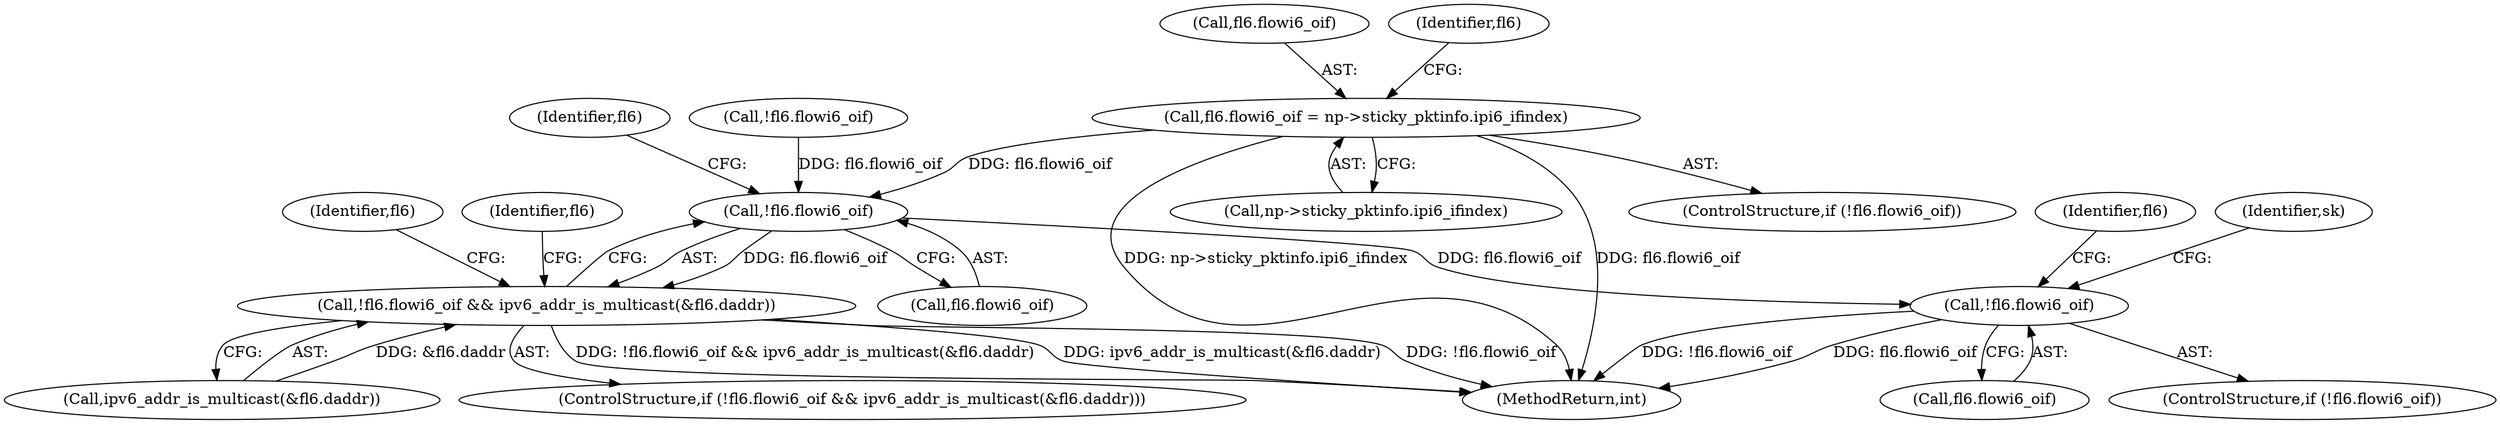 digraph "0_linux_45f6fad84cc305103b28d73482b344d7f5b76f39_18@pointer" {
"1000546" [label="(Call,fl6.flowi6_oif = np->sticky_pktinfo.ipi6_ifindex)"];
"1000738" [label="(Call,!fl6.flowi6_oif)"];
"1000737" [label="(Call,!fl6.flowi6_oif && ipv6_addr_is_multicast(&fl6.daddr))"];
"1000760" [label="(Call,!fl6.flowi6_oif)"];
"1000541" [label="(ControlStructure,if (!fl6.flowi6_oif))"];
"1000547" [label="(Call,fl6.flowi6_oif)"];
"1000745" [label="(Identifier,fl6)"];
"1000542" [label="(Call,!fl6.flowi6_oif)"];
"1000737" [label="(Call,!fl6.flowi6_oif && ipv6_addr_is_multicast(&fl6.daddr))"];
"1000760" [label="(Call,!fl6.flowi6_oif)"];
"1000750" [label="(Identifier,fl6)"];
"1000766" [label="(Identifier,fl6)"];
"1000742" [label="(Call,ipv6_addr_is_multicast(&fl6.daddr))"];
"1000759" [label="(ControlStructure,if (!fl6.flowi6_oif))"];
"1000772" [label="(Identifier,sk)"];
"1000762" [label="(Identifier,fl6)"];
"1000761" [label="(Call,fl6.flowi6_oif)"];
"1000557" [label="(Identifier,fl6)"];
"1000546" [label="(Call,fl6.flowi6_oif = np->sticky_pktinfo.ipi6_ifindex)"];
"1000738" [label="(Call,!fl6.flowi6_oif)"];
"1000550" [label="(Call,np->sticky_pktinfo.ipi6_ifindex)"];
"1000739" [label="(Call,fl6.flowi6_oif)"];
"1000736" [label="(ControlStructure,if (!fl6.flowi6_oif && ipv6_addr_is_multicast(&fl6.daddr)))"];
"1001034" [label="(MethodReturn,int)"];
"1000546" -> "1000541"  [label="AST: "];
"1000546" -> "1000550"  [label="CFG: "];
"1000547" -> "1000546"  [label="AST: "];
"1000550" -> "1000546"  [label="AST: "];
"1000557" -> "1000546"  [label="CFG: "];
"1000546" -> "1001034"  [label="DDG: np->sticky_pktinfo.ipi6_ifindex"];
"1000546" -> "1001034"  [label="DDG: fl6.flowi6_oif"];
"1000546" -> "1000738"  [label="DDG: fl6.flowi6_oif"];
"1000738" -> "1000737"  [label="AST: "];
"1000738" -> "1000739"  [label="CFG: "];
"1000739" -> "1000738"  [label="AST: "];
"1000745" -> "1000738"  [label="CFG: "];
"1000737" -> "1000738"  [label="CFG: "];
"1000738" -> "1000737"  [label="DDG: fl6.flowi6_oif"];
"1000542" -> "1000738"  [label="DDG: fl6.flowi6_oif"];
"1000738" -> "1000760"  [label="DDG: fl6.flowi6_oif"];
"1000737" -> "1000736"  [label="AST: "];
"1000737" -> "1000742"  [label="CFG: "];
"1000742" -> "1000737"  [label="AST: "];
"1000750" -> "1000737"  [label="CFG: "];
"1000762" -> "1000737"  [label="CFG: "];
"1000737" -> "1001034"  [label="DDG: ipv6_addr_is_multicast(&fl6.daddr)"];
"1000737" -> "1001034"  [label="DDG: !fl6.flowi6_oif"];
"1000737" -> "1001034"  [label="DDG: !fl6.flowi6_oif && ipv6_addr_is_multicast(&fl6.daddr)"];
"1000742" -> "1000737"  [label="DDG: &fl6.daddr"];
"1000760" -> "1000759"  [label="AST: "];
"1000760" -> "1000761"  [label="CFG: "];
"1000761" -> "1000760"  [label="AST: "];
"1000766" -> "1000760"  [label="CFG: "];
"1000772" -> "1000760"  [label="CFG: "];
"1000760" -> "1001034"  [label="DDG: !fl6.flowi6_oif"];
"1000760" -> "1001034"  [label="DDG: fl6.flowi6_oif"];
}
